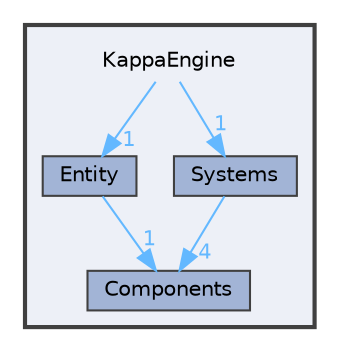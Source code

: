digraph "KappaEngine"
{
 // LATEX_PDF_SIZE
  bgcolor="transparent";
  edge [fontname=Helvetica,fontsize=10,labelfontname=Helvetica,labelfontsize=10];
  node [fontname=Helvetica,fontsize=10,shape=box,height=0.2,width=0.4];
  compound=true
  subgraph clusterdir_7a044aca65652e510981cdea032e9a30 {
    graph [ bgcolor="#edf0f7", pencolor="grey25", label="", fontname=Helvetica,fontsize=10 style="filled,bold", URL="dir_7a044aca65652e510981cdea032e9a30.html",tooltip=""]
    dir_7a044aca65652e510981cdea032e9a30 [shape=plaintext, label="KappaEngine"];
  dir_8ca5253fa6d81ae2c9891d083f15afc2 [label="Components", fillcolor="#a2b4d6", color="grey25", style="filled", URL="dir_8ca5253fa6d81ae2c9891d083f15afc2.html",tooltip=""];
  dir_34ef92cd6b578e1d91e82757a1b4674c [label="Entity", fillcolor="#a2b4d6", color="grey25", style="filled", URL="dir_34ef92cd6b578e1d91e82757a1b4674c.html",tooltip=""];
  dir_d1073617f43aa54d31ddd7730b1ac5d9 [label="Systems", fillcolor="#a2b4d6", color="grey25", style="filled", URL="dir_d1073617f43aa54d31ddd7730b1ac5d9.html",tooltip=""];
  }
  dir_7a044aca65652e510981cdea032e9a30->dir_34ef92cd6b578e1d91e82757a1b4674c [headlabel="1", labeldistance=1.5 headhref="dir_000010_000009.html" color="steelblue1" fontcolor="steelblue1"];
  dir_7a044aca65652e510981cdea032e9a30->dir_d1073617f43aa54d31ddd7730b1ac5d9 [headlabel="1", labeldistance=1.5 headhref="dir_000010_000013.html" color="steelblue1" fontcolor="steelblue1"];
  dir_34ef92cd6b578e1d91e82757a1b4674c->dir_8ca5253fa6d81ae2c9891d083f15afc2 [headlabel="1", labeldistance=1.5 headhref="dir_000009_000008.html" color="steelblue1" fontcolor="steelblue1"];
  dir_d1073617f43aa54d31ddd7730b1ac5d9->dir_8ca5253fa6d81ae2c9891d083f15afc2 [headlabel="4", labeldistance=1.5 headhref="dir_000013_000008.html" color="steelblue1" fontcolor="steelblue1"];
}
